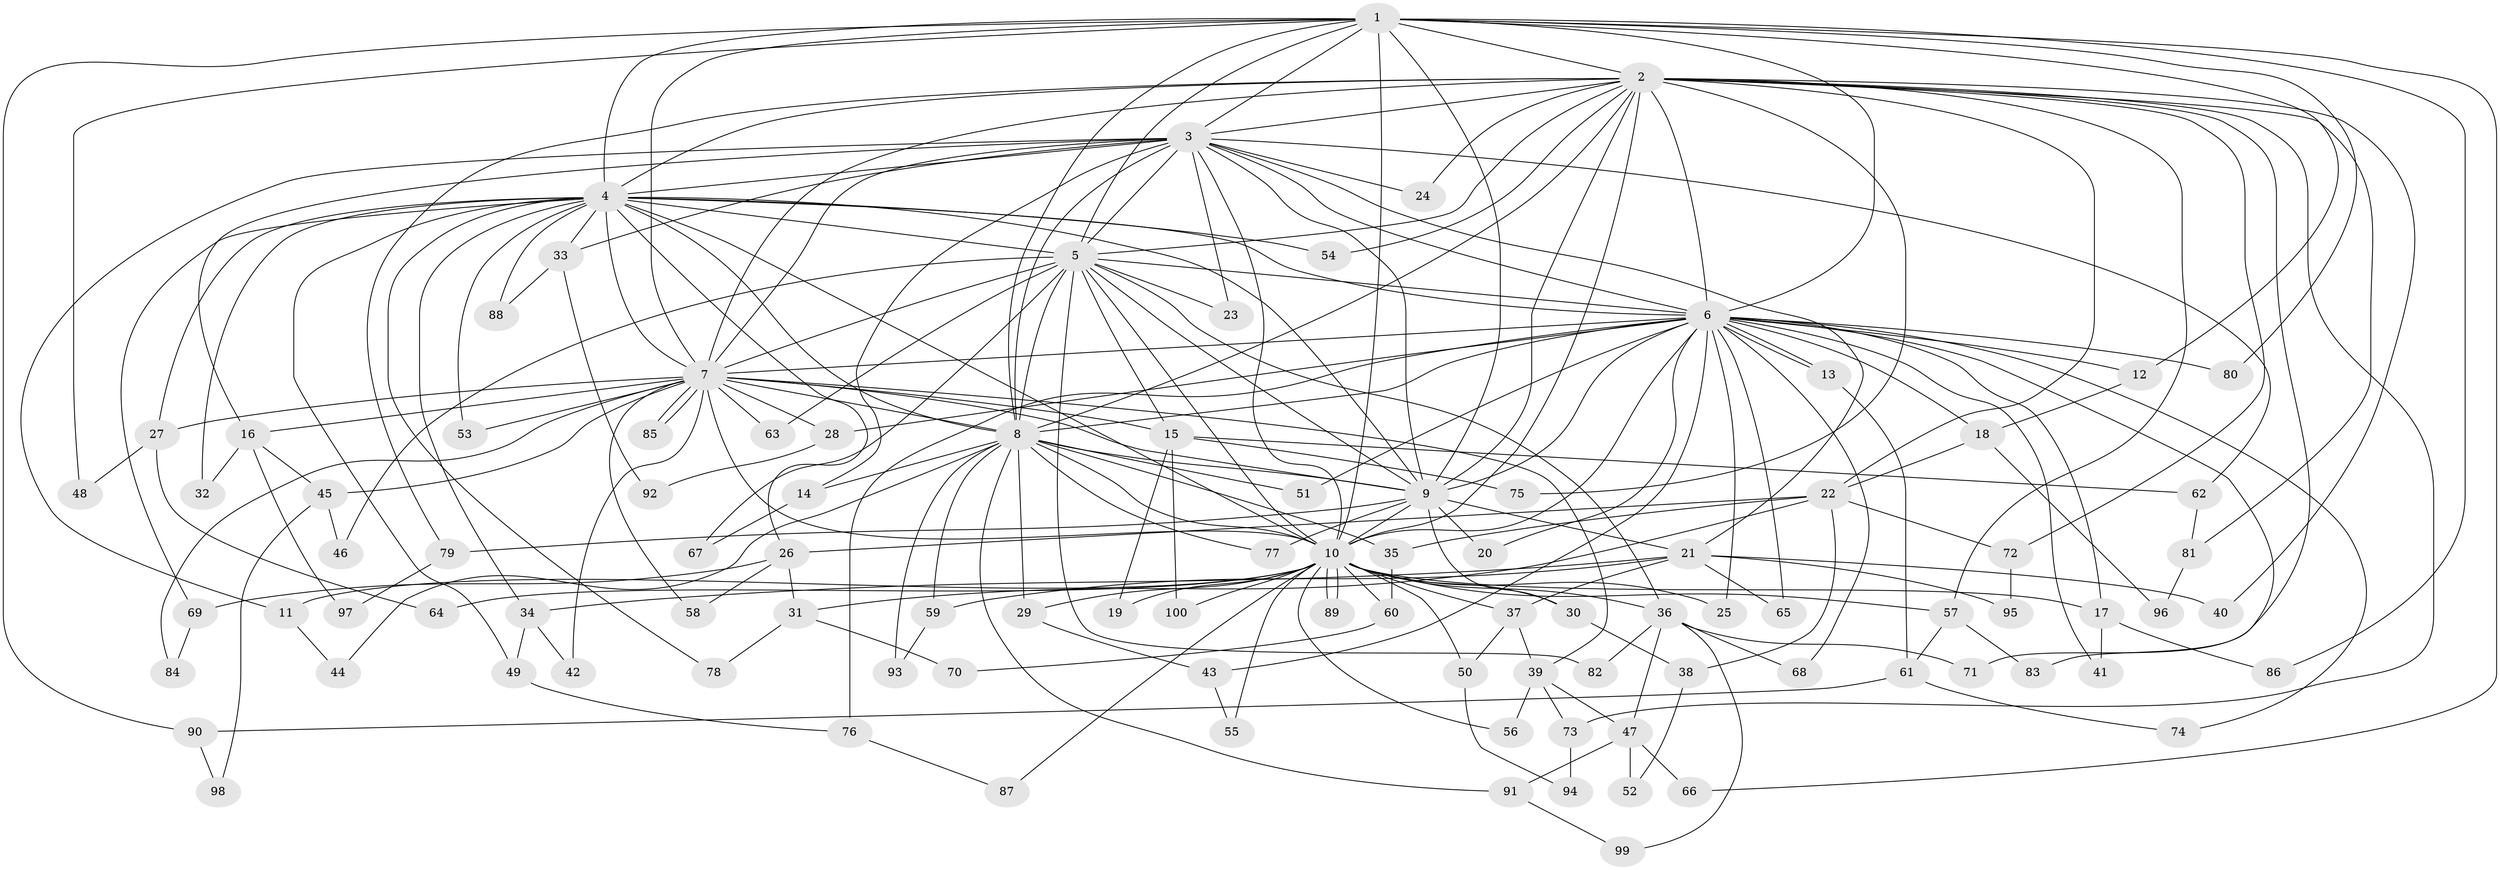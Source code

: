 // coarse degree distribution, {12: 0.025, 15: 0.025, 20: 0.025, 2: 0.525, 1: 0.1, 21: 0.025, 4: 0.075, 3: 0.1, 5: 0.05, 6: 0.05}
// Generated by graph-tools (version 1.1) at 2025/46/03/04/25 21:46:23]
// undirected, 100 vertices, 225 edges
graph export_dot {
graph [start="1"]
  node [color=gray90,style=filled];
  1;
  2;
  3;
  4;
  5;
  6;
  7;
  8;
  9;
  10;
  11;
  12;
  13;
  14;
  15;
  16;
  17;
  18;
  19;
  20;
  21;
  22;
  23;
  24;
  25;
  26;
  27;
  28;
  29;
  30;
  31;
  32;
  33;
  34;
  35;
  36;
  37;
  38;
  39;
  40;
  41;
  42;
  43;
  44;
  45;
  46;
  47;
  48;
  49;
  50;
  51;
  52;
  53;
  54;
  55;
  56;
  57;
  58;
  59;
  60;
  61;
  62;
  63;
  64;
  65;
  66;
  67;
  68;
  69;
  70;
  71;
  72;
  73;
  74;
  75;
  76;
  77;
  78;
  79;
  80;
  81;
  82;
  83;
  84;
  85;
  86;
  87;
  88;
  89;
  90;
  91;
  92;
  93;
  94;
  95;
  96;
  97;
  98;
  99;
  100;
  1 -- 2;
  1 -- 3;
  1 -- 4;
  1 -- 5;
  1 -- 6;
  1 -- 7;
  1 -- 8;
  1 -- 9;
  1 -- 10;
  1 -- 12;
  1 -- 48;
  1 -- 66;
  1 -- 80;
  1 -- 86;
  1 -- 90;
  2 -- 3;
  2 -- 4;
  2 -- 5;
  2 -- 6;
  2 -- 7;
  2 -- 8;
  2 -- 9;
  2 -- 10;
  2 -- 22;
  2 -- 24;
  2 -- 40;
  2 -- 54;
  2 -- 57;
  2 -- 71;
  2 -- 72;
  2 -- 73;
  2 -- 75;
  2 -- 79;
  2 -- 81;
  3 -- 4;
  3 -- 5;
  3 -- 6;
  3 -- 7;
  3 -- 8;
  3 -- 9;
  3 -- 10;
  3 -- 11;
  3 -- 14;
  3 -- 16;
  3 -- 21;
  3 -- 23;
  3 -- 24;
  3 -- 33;
  3 -- 62;
  4 -- 5;
  4 -- 6;
  4 -- 7;
  4 -- 8;
  4 -- 9;
  4 -- 10;
  4 -- 26;
  4 -- 27;
  4 -- 32;
  4 -- 33;
  4 -- 34;
  4 -- 49;
  4 -- 53;
  4 -- 54;
  4 -- 69;
  4 -- 78;
  4 -- 88;
  5 -- 6;
  5 -- 7;
  5 -- 8;
  5 -- 9;
  5 -- 10;
  5 -- 15;
  5 -- 23;
  5 -- 36;
  5 -- 46;
  5 -- 63;
  5 -- 67;
  5 -- 82;
  6 -- 7;
  6 -- 8;
  6 -- 9;
  6 -- 10;
  6 -- 12;
  6 -- 13;
  6 -- 13;
  6 -- 17;
  6 -- 18;
  6 -- 20;
  6 -- 25;
  6 -- 28;
  6 -- 41;
  6 -- 43;
  6 -- 51;
  6 -- 65;
  6 -- 68;
  6 -- 74;
  6 -- 76;
  6 -- 80;
  6 -- 83;
  7 -- 8;
  7 -- 9;
  7 -- 10;
  7 -- 15;
  7 -- 16;
  7 -- 27;
  7 -- 28;
  7 -- 39;
  7 -- 42;
  7 -- 45;
  7 -- 53;
  7 -- 58;
  7 -- 63;
  7 -- 84;
  7 -- 85;
  7 -- 85;
  8 -- 9;
  8 -- 10;
  8 -- 14;
  8 -- 29;
  8 -- 35;
  8 -- 44;
  8 -- 51;
  8 -- 59;
  8 -- 77;
  8 -- 91;
  8 -- 93;
  9 -- 10;
  9 -- 20;
  9 -- 21;
  9 -- 30;
  9 -- 77;
  9 -- 79;
  10 -- 11;
  10 -- 17;
  10 -- 19;
  10 -- 25;
  10 -- 29;
  10 -- 30;
  10 -- 36;
  10 -- 37;
  10 -- 50;
  10 -- 55;
  10 -- 56;
  10 -- 57;
  10 -- 60;
  10 -- 64;
  10 -- 87;
  10 -- 89;
  10 -- 89;
  10 -- 100;
  11 -- 44;
  12 -- 18;
  13 -- 61;
  14 -- 67;
  15 -- 19;
  15 -- 62;
  15 -- 75;
  15 -- 100;
  16 -- 32;
  16 -- 45;
  16 -- 97;
  17 -- 41;
  17 -- 86;
  18 -- 22;
  18 -- 96;
  21 -- 34;
  21 -- 37;
  21 -- 40;
  21 -- 59;
  21 -- 65;
  21 -- 95;
  22 -- 26;
  22 -- 31;
  22 -- 35;
  22 -- 38;
  22 -- 72;
  26 -- 31;
  26 -- 58;
  26 -- 69;
  27 -- 48;
  27 -- 64;
  28 -- 92;
  29 -- 43;
  30 -- 38;
  31 -- 70;
  31 -- 78;
  33 -- 88;
  33 -- 92;
  34 -- 42;
  34 -- 49;
  35 -- 60;
  36 -- 47;
  36 -- 68;
  36 -- 71;
  36 -- 82;
  36 -- 99;
  37 -- 39;
  37 -- 50;
  38 -- 52;
  39 -- 47;
  39 -- 56;
  39 -- 73;
  43 -- 55;
  45 -- 46;
  45 -- 98;
  47 -- 52;
  47 -- 66;
  47 -- 91;
  49 -- 76;
  50 -- 94;
  57 -- 61;
  57 -- 83;
  59 -- 93;
  60 -- 70;
  61 -- 74;
  61 -- 90;
  62 -- 81;
  69 -- 84;
  72 -- 95;
  73 -- 94;
  76 -- 87;
  79 -- 97;
  81 -- 96;
  90 -- 98;
  91 -- 99;
}
